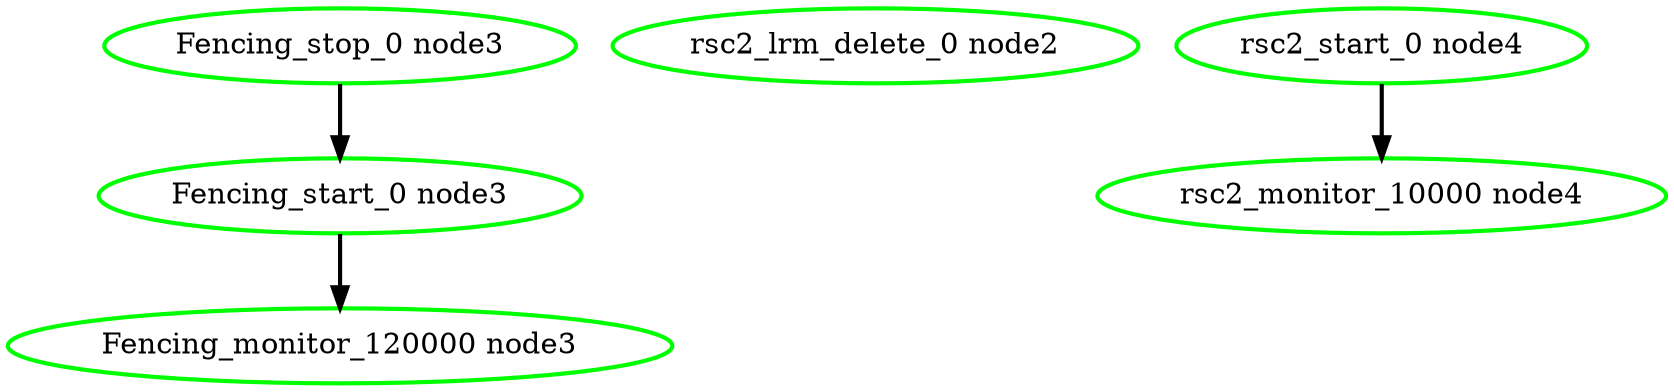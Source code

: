  digraph "g" {
"Fencing_monitor_120000 node3" [ style=bold color="green" fontcolor="black"]
"Fencing_start_0 node3" -> "Fencing_monitor_120000 node3" [ style = bold]
"Fencing_start_0 node3" [ style=bold color="green" fontcolor="black"]
"Fencing_stop_0 node3" -> "Fencing_start_0 node3" [ style = bold]
"Fencing_stop_0 node3" [ style=bold color="green" fontcolor="black"]
"rsc2_lrm_delete_0 node2" [ style=bold color="green" fontcolor="black"]
"rsc2_monitor_10000 node4" [ style=bold color="green" fontcolor="black"]
"rsc2_start_0 node4" -> "rsc2_monitor_10000 node4" [ style = bold]
"rsc2_start_0 node4" [ style=bold color="green" fontcolor="black"]
}

